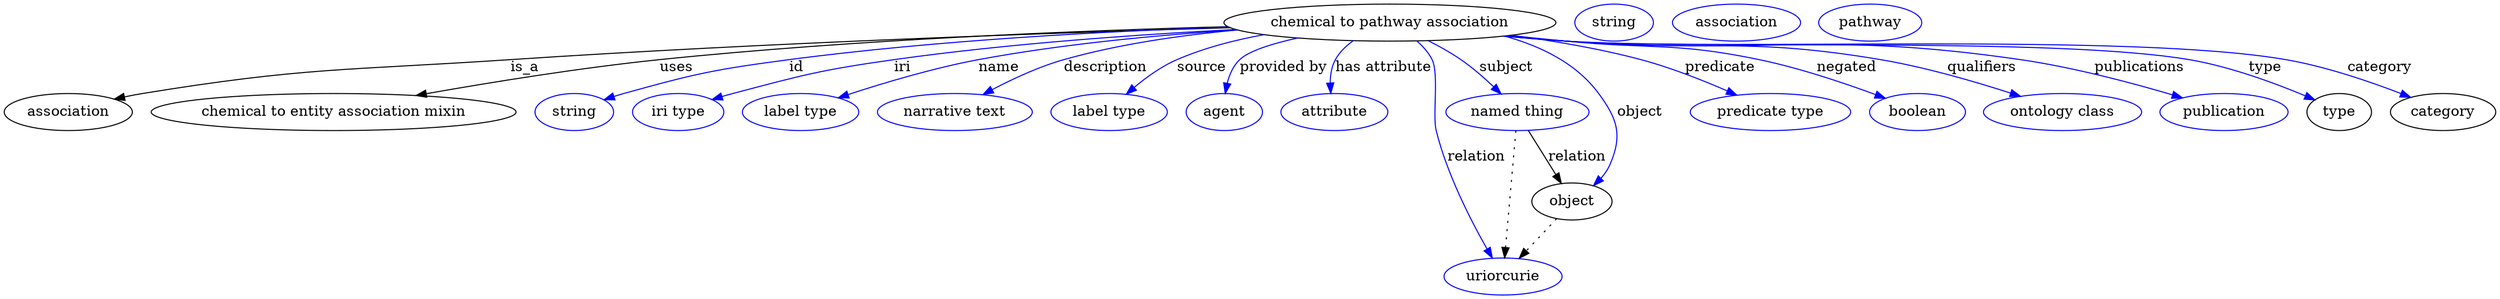 digraph {
	graph [bb="0,0,1995,283"];
	node [label="\N"];
	"chemical to pathway association"	 [height=0.5,
		label="chemical to pathway association",
		pos="1095,265",
		width=3.5025];
	association	 [height=0.5,
		pos="50.046,178",
		width=1.3902];
	"chemical to pathway association" -> association	 [label=is_a,
		lp="409.05,221.5",
		pos="e,86.917,190.38 972.13,260.96 832.76,255.84 598.8,245.63 398.05,229 269.21,218.33 235.62,222.3 109.05,196 104.98,195.15 100.78,194.15 \
96.601,193.06"];
	"chemical to entity association mixin"	 [height=0.5,
		pos="258.05,178",
		width=3.8816];
	"chemical to pathway association" -> "chemical to entity association mixin"	 [label=uses,
		lp="529.05,221.5",
		pos="e,325.54,193.83 970.57,262 853.21,258.05 672.6,249.07 517.05,229 455.58,221.07 386.78,207.29 335.54,196.05"];
	id	 [color=blue,
		height=0.5,
		label=string,
		pos="446.05,178",
		width=0.84854];
	"chemical to pathway association" -> id	 [color=blue,
		label=id,
		lp="629.55,221.5",
		pos="e,469.86,189.6 971.95,260.93 876.56,256.49 741.32,247.39 624.05,229 561.74,219.23 545.73,216.36 486.05,196 483.8,195.23 481.5,194.38 \
479.2,193.49",
		style=solid];
	iri	 [color=blue,
		height=0.5,
		label="iri type",
		pos="531.05,178",
		width=1.011];
	"chemical to pathway association" -> iri	 [color=blue,
		label=iri,
		lp="717.55,221.5",
		pos="e,559.06,189.64 977.24,258.48 900.96,253.15 799.68,243.98 711.05,229 650.57,218.78 635.51,214.55 577.05,196 574.29,195.12 571.46,\
194.17 568.62,193.16",
		style=solid];
	name	 [color=blue,
		height=0.5,
		label="label type",
		pos="631.05,178",
		width=1.2638];
	"chemical to pathway association" -> name	 [color=blue,
		label=name,
		lp="792.55,221.5",
		pos="e,662.34,191.23 978.45,258.07 917.83,252.89 842.86,244.02 777.05,229 740.59,220.68 700.6,206.32 671.7,194.95",
		style=solid];
	description	 [color=blue,
		height=0.5,
		label="narrative text",
		pos="752.05,178",
		width=1.6068];
	"chemical to pathway association" -> description	 [color=blue,
		label=description,
		lp="877.55,221.5",
		pos="e,776.76,194.38 982.03,256.98 939.01,251.76 890.02,243.17 847.05,229 825.55,221.91 803.16,210.14 785.53,199.69",
		style=solid];
	source	 [color=blue,
		height=0.5,
		label="label type",
		pos="873.05,178",
		width=1.2638];
	"chemical to pathway association" -> source	 [color=blue,
		label=source,
		lp="951.05,221.5",
		pos="e,888.77,195.16 1002.8,252.59 979.31,247.27 954.59,239.71 933.05,229 919.58,222.3 906.62,211.95 896.2,202.32",
		style=solid];
	"provided by"	 [color=blue,
		height=0.5,
		label=agent,
		pos="966.05,178",
		width=0.83048];
	"chemical to pathway association" -> "provided by"	 [color=blue,
		label="provided by",
		lp="1015,221.5",
		pos="e,967.59,196.2 1029.3,249.58 1008.7,243.6 989.42,236.41 982.05,229 975.9,222.83 972.11,214.33 969.78,206.04",
		style=solid];
	"has attribute"	 [color=blue,
		height=0.5,
		label=attribute,
		pos="1054,178",
		width=1.1193];
	"chemical to pathway association" -> "has attribute"	 [color=blue,
		label="has attribute",
		lp="1088.5,221.5",
		pos="e,1051,196.25 1069.1,247.37 1063.5,242.17 1058.2,235.97 1055,229 1051.9,222.02 1050.7,213.93 1050.6,206.27",
		style=solid];
	subject	 [color=blue,
		height=0.5,
		label="named thing",
		pos="1205,178",
		width=1.5346];
	"chemical to pathway association" -> subject	 [color=blue,
		label=subject,
		lp="1187.5,221.5",
		pos="e,1187.9,195.32 1123.9,247.38 1132.5,241.79 1141.9,235.4 1150,229 1160.5,220.85 1171.3,211.14 1180.5,202.39",
		style=solid];
	predicate	 [color=blue,
		height=0.5,
		label="predicate type",
		pos="1408,178",
		width=1.679];
	"chemical to pathway association" -> predicate	 [color=blue,
		label=predicate,
		lp="1369,221.5",
		pos="e,1382,194.43 1186.4,252.6 1234.2,245.54 1287.3,236.63 1310,229 1331.9,221.69 1354.8,210.02 1373,199.69",
		style=solid];
	relation	 [color=blue,
		height=0.5,
		label=uriorcurie,
		pos="1192,18",
		width=1.2638];
	"chemical to pathway association" -> relation	 [color=blue,
		label=relation,
		lp="1173,134.5",
		pos="e,1185,36.23 1110.8,246.81 1114.9,241.35 1119,235.17 1122,229 1136.1,200.44 1131.4,190.32 1141,160 1153.7,119.97 1170.5,74.387 1181.3,\
45.907",
		style=solid];
	negated	 [color=blue,
		height=0.5,
		label=boolean,
		pos="1525,178",
		width=1.0652];
	"chemical to pathway association" -> negated	 [color=blue,
		label=negated,
		lp="1466.5,221.5",
		pos="e,1498.5,191.16 1186.1,252.53 1200.8,250.61 1215.8,248.71 1230,247 1304.6,238.04 1325.2,247.16 1398,229 1429.9,221.05 1464.4,206.8 \
1489.4,195.38",
		style=solid];
	qualifiers	 [color=blue,
		height=0.5,
		label="ontology class",
		pos="1643,178",
		width=1.7151];
	"chemical to pathway association" -> qualifiers	 [color=blue,
		label=qualifiers,
		lp="1573,221.5",
		pos="e,1607.8,192.81 1184.6,252.24 1199.8,250.32 1215.3,248.48 1230,247 1346.2,235.28 1377.6,251.86 1492,229 1528.6,221.7 1568.5,207.95 \
1598.1,196.57",
		style=solid];
	publications	 [color=blue,
		height=0.5,
		label=publication,
		pos="1773,178",
		width=1.3902];
	"chemical to pathway association" -> publications	 [color=blue,
		label=publications,
		lp="1698.5,221.5",
		pos="e,1738.5,191.11 1183.5,252.12 1199,250.17 1215,248.37 1230,247 1395.3,232.02 1439.4,256.85 1603,229 1646.7,221.56 1695,206.39 1728.9,\
194.52",
		style=solid];
	type	 [height=0.5,
		pos="1868,178",
		width=0.75];
	"chemical to pathway association" -> type	 [color=blue,
		label=type,
		lp="1801,221.5",
		pos="e,1846.4,189.27 1182.8,252.05 1198.5,250.09 1214.7,248.29 1230,247 1342.2,237.55 1625.4,249.51 1736,229 1772.2,222.3 1811.2,206.01 \
1837.3,193.63",
		style=solid];
	category	 [height=0.5,
		pos="1954,178",
		width=1.1374];
	"chemical to pathway association" -> category	 [color=blue,
		label=category,
		lp="1891.5,221.5",
		pos="e,1926.2,191.43 1182.8,251.98 1198.5,250.03 1214.7,248.25 1230,247 1360.1,236.36 1689,254.1 1817,229 1852,222.15 1889.8,207.5 1916.8,\
195.65",
		style=solid];
	object	 [height=0.5,
		pos="1252,91",
		width=0.9027];
	"chemical to pathway association" -> object	 [color=blue,
		label=object,
		lp="1301,178",
		pos="e,1267.2,107.36 1180.8,251.74 1213.9,242.02 1248.7,225.18 1269,196 1286.7,170.64 1287.6,156.43 1278,127 1276.8,123.15 1275,119.36 \
1272.9,115.78",
		style=solid];
	subject -> relation	 [pos="e,1193.5,36.223 1203.6,159.96 1201.3,132.35 1197,79.375 1194.4,46.525",
		style=dotted];
	subject -> object	 [label=relation,
		lp="1253,134.5",
		pos="e,1242.6,108.41 1214.8,159.97 1221.4,147.68 1230.3,131.2 1237.8,117.42"];
	association_type	 [color=blue,
		height=0.5,
		label=string,
		pos="1270,265",
		width=0.84854];
	association_category	 [color=blue,
		height=0.5,
		label=association,
		pos="1369,265",
		width=1.3902];
	object -> relation	 [pos="e,1206.2,35.261 1238.4,74.435 1230.8,65.207 1221.2,53.528 1212.8,43.191",
		style=dotted];
	"chemical to pathway association_object"	 [color=blue,
		height=0.5,
		label=pathway,
		pos="1477,265",
		width=1.1193];
}
